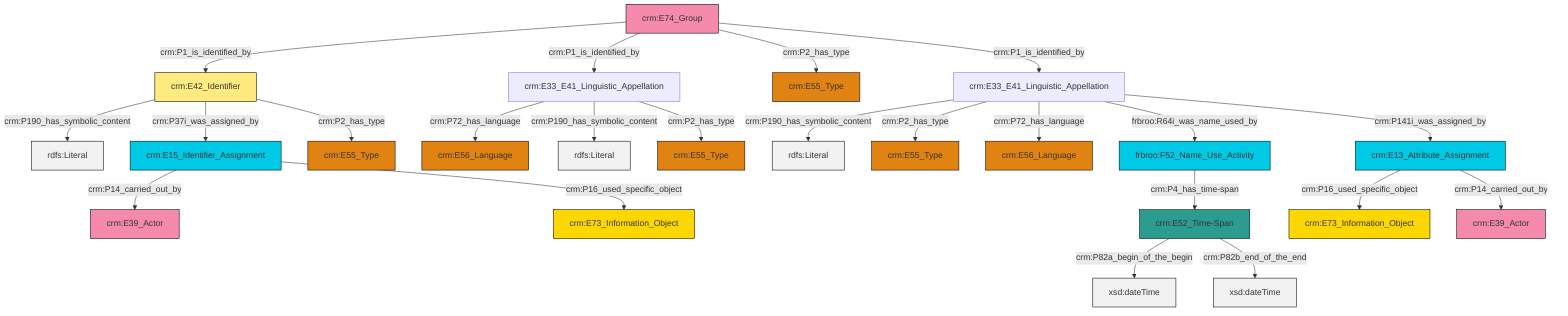 graph TD
classDef Literal fill:#f2f2f2,stroke:#000000;
classDef CRM_Entity fill:#FFFFFF,stroke:#000000;
classDef Temporal_Entity fill:#00C9E6, stroke:#000000;
classDef Type fill:#E18312, stroke:#000000;
classDef Time-Span fill:#2C9C91, stroke:#000000;
classDef Appellation fill:#FFEB7F, stroke:#000000;
classDef Place fill:#008836, stroke:#000000;
classDef Persistent_Item fill:#B266B2, stroke:#000000;
classDef Conceptual_Object fill:#FFD700, stroke:#000000;
classDef Physical_Thing fill:#D2B48C, stroke:#000000;
classDef Actor fill:#f58aad, stroke:#000000;
classDef PC_Classes fill:#4ce600, stroke:#000000;
classDef Multi fill:#cccccc,stroke:#000000;

0["crm:E74_Group"]:::Actor -->|crm:P1_is_identified_by| 1["crm:E42_Identifier"]:::Appellation
2["crm:E33_E41_Linguistic_Appellation"]:::Default -->|crm:P72_has_language| 3["crm:E56_Language"]:::Type
4["crm:E13_Attribute_Assignment"]:::Temporal_Entity -->|crm:P16_used_specific_object| 5["crm:E73_Information_Object"]:::Conceptual_Object
1["crm:E42_Identifier"]:::Appellation -->|crm:P190_has_symbolic_content| 6[rdfs:Literal]:::Literal
9["crm:E15_Identifier_Assignment"]:::Temporal_Entity -->|crm:P14_carried_out_by| 7["crm:E39_Actor"]:::Actor
11["crm:E33_E41_Linguistic_Appellation"]:::Default -->|crm:P190_has_symbolic_content| 12[rdfs:Literal]:::Literal
2["crm:E33_E41_Linguistic_Appellation"]:::Default -->|crm:P190_has_symbolic_content| 13[rdfs:Literal]:::Literal
1["crm:E42_Identifier"]:::Appellation -->|crm:P37i_was_assigned_by| 9["crm:E15_Identifier_Assignment"]:::Temporal_Entity
0["crm:E74_Group"]:::Actor -->|crm:P1_is_identified_by| 2["crm:E33_E41_Linguistic_Appellation"]:::Default
2["crm:E33_E41_Linguistic_Appellation"]:::Default -->|crm:P2_has_type| 14["crm:E55_Type"]:::Type
11["crm:E33_E41_Linguistic_Appellation"]:::Default -->|crm:P2_has_type| 20["crm:E55_Type"]:::Type
0["crm:E74_Group"]:::Actor -->|crm:P2_has_type| 22["crm:E55_Type"]:::Type
11["crm:E33_E41_Linguistic_Appellation"]:::Default -->|crm:P72_has_language| 27["crm:E56_Language"]:::Type
11["crm:E33_E41_Linguistic_Appellation"]:::Default -->|frbroo:R64i_was_name_used_by| 29["frbroo:F52_Name_Use_Activity"]:::Temporal_Entity
9["crm:E15_Identifier_Assignment"]:::Temporal_Entity -->|crm:P16_used_specific_object| 35["crm:E73_Information_Object"]:::Conceptual_Object
1["crm:E42_Identifier"]:::Appellation -->|crm:P2_has_type| 23["crm:E55_Type"]:::Type
17["crm:E52_Time-Span"]:::Time-Span -->|crm:P82a_begin_of_the_begin| 38[xsd:dateTime]:::Literal
29["frbroo:F52_Name_Use_Activity"]:::Temporal_Entity -->|crm:P4_has_time-span| 17["crm:E52_Time-Span"]:::Time-Span
4["crm:E13_Attribute_Assignment"]:::Temporal_Entity -->|crm:P14_carried_out_by| 25["crm:E39_Actor"]:::Actor
17["crm:E52_Time-Span"]:::Time-Span -->|crm:P82b_end_of_the_end| 41[xsd:dateTime]:::Literal
11["crm:E33_E41_Linguistic_Appellation"]:::Default -->|crm:P141i_was_assigned_by| 4["crm:E13_Attribute_Assignment"]:::Temporal_Entity
0["crm:E74_Group"]:::Actor -->|crm:P1_is_identified_by| 11["crm:E33_E41_Linguistic_Appellation"]:::Default